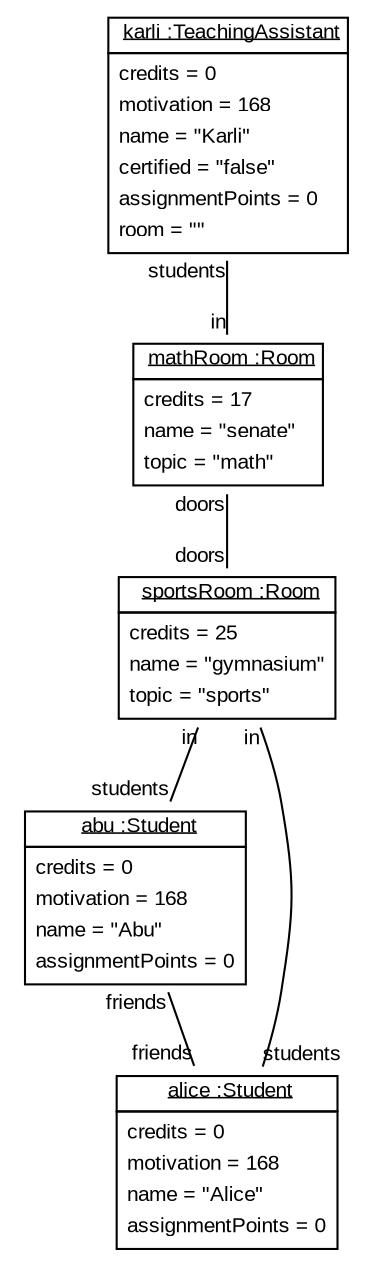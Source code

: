 graph ObjectDiagram {
   node [shape = none, fontsize = 10, fontname = "Arial"];
   edge [fontsize = 10, fontname = "Arial"];
   compound=true;

karli [label=<<table border='0' cellborder='1' cellspacing='0'> <tr> <td href="../examples/org/sdmlib/examples/studyrightWithAssignments/model/TeachingAssistant.java"> <u>karli :TeachingAssistant</u></td></tr><tr><td><table border='0' cellborder='0' cellspacing='0'><tr><td align='left'>credits = 0</td></tr><tr><td align='left'>motivation = 168</td></tr><tr><td align='left'>name = "Karli"</td></tr><tr><td align='left'>certified = "false"</td></tr><tr><td align='left'>assignmentPoints = 0</td></tr><tr><td align='left'>room = ""</td></tr></table></td></tr></table>>];
mathRoom [label=<<table border='0' cellborder='1' cellspacing='0'> <tr> <td href="../examples/org/sdmlib/examples/studyrightWithAssignments/model/Room.java"> <u>mathRoom :Room</u></td></tr><tr><td><table border='0' cellborder='0' cellspacing='0'><tr><td align='left'>credits = 17</td></tr><tr><td align='left'>name = "senate"</td></tr><tr><td align='left'>topic = "math"</td></tr></table></td></tr></table>>];
sportsRoom [label=<<table border='0' cellborder='1' cellspacing='0'> <tr> <td href="../examples/org/sdmlib/examples/studyrightWithAssignments/model/Room.java"> <u>sportsRoom :Room</u></td></tr><tr><td><table border='0' cellborder='0' cellspacing='0'><tr><td align='left'>credits = 25</td></tr><tr><td align='left'>name = "gymnasium"</td></tr><tr><td align='left'>topic = "sports"</td></tr></table></td></tr></table>>];
abu [label=<<table border='0' cellborder='1' cellspacing='0'> <tr> <td href="../examples/org/sdmlib/examples/studyrightWithAssignments/model/Student.java"> <u>abu :Student</u></td></tr><tr><td><table border='0' cellborder='0' cellspacing='0'><tr><td align='left'>credits = 0</td></tr><tr><td align='left'>motivation = 168</td></tr><tr><td align='left'>name = "Abu"</td></tr><tr><td align='left'>assignmentPoints = 0</td></tr></table></td></tr></table>>];
alice [label=<<table border='0' cellborder='1' cellspacing='0'> <tr> <td href="../examples/org/sdmlib/examples/studyrightWithAssignments/model/Student.java"> <u>alice :Student</u></td></tr><tr><td><table border='0' cellborder='0' cellspacing='0'><tr><td align='left'>credits = 0</td></tr><tr><td align='left'>motivation = 168</td></tr><tr><td align='left'>name = "Alice"</td></tr><tr><td align='left'>assignmentPoints = 0</td></tr></table></td></tr></table>>];

karli -- mathRoom [headlabel = "in" taillabel = "students"];
mathRoom -- sportsRoom [headlabel = "doors" taillabel = "doors"];
sportsRoom -- abu [headlabel = "students" taillabel = "in"];
sportsRoom -- alice [headlabel = "students" taillabel = "in"];
abu -- alice [headlabel = "friends" taillabel = "friends"];
}
